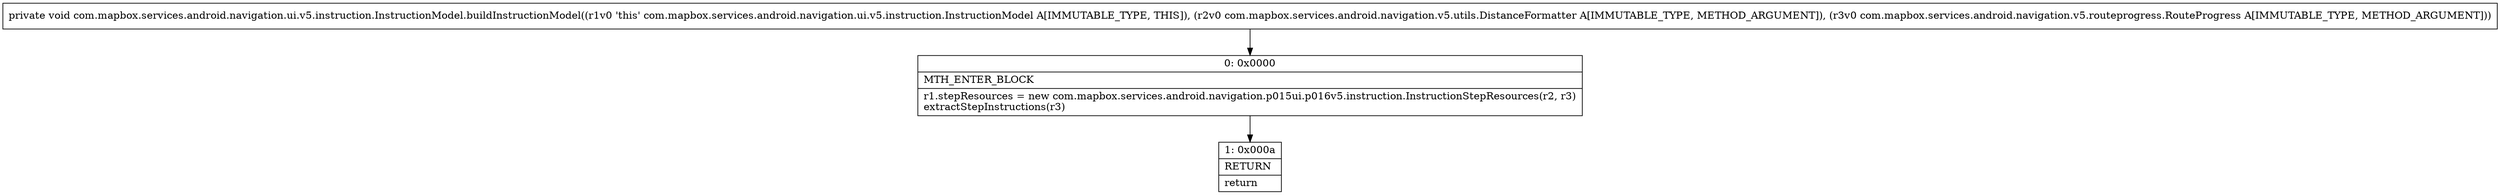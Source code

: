 digraph "CFG forcom.mapbox.services.android.navigation.ui.v5.instruction.InstructionModel.buildInstructionModel(Lcom\/mapbox\/services\/android\/navigation\/v5\/utils\/DistanceFormatter;Lcom\/mapbox\/services\/android\/navigation\/v5\/routeprogress\/RouteProgress;)V" {
Node_0 [shape=record,label="{0\:\ 0x0000|MTH_ENTER_BLOCK\l|r1.stepResources = new com.mapbox.services.android.navigation.p015ui.p016v5.instruction.InstructionStepResources(r2, r3)\lextractStepInstructions(r3)\l}"];
Node_1 [shape=record,label="{1\:\ 0x000a|RETURN\l|return\l}"];
MethodNode[shape=record,label="{private void com.mapbox.services.android.navigation.ui.v5.instruction.InstructionModel.buildInstructionModel((r1v0 'this' com.mapbox.services.android.navigation.ui.v5.instruction.InstructionModel A[IMMUTABLE_TYPE, THIS]), (r2v0 com.mapbox.services.android.navigation.v5.utils.DistanceFormatter A[IMMUTABLE_TYPE, METHOD_ARGUMENT]), (r3v0 com.mapbox.services.android.navigation.v5.routeprogress.RouteProgress A[IMMUTABLE_TYPE, METHOD_ARGUMENT])) }"];
MethodNode -> Node_0;
Node_0 -> Node_1;
}

